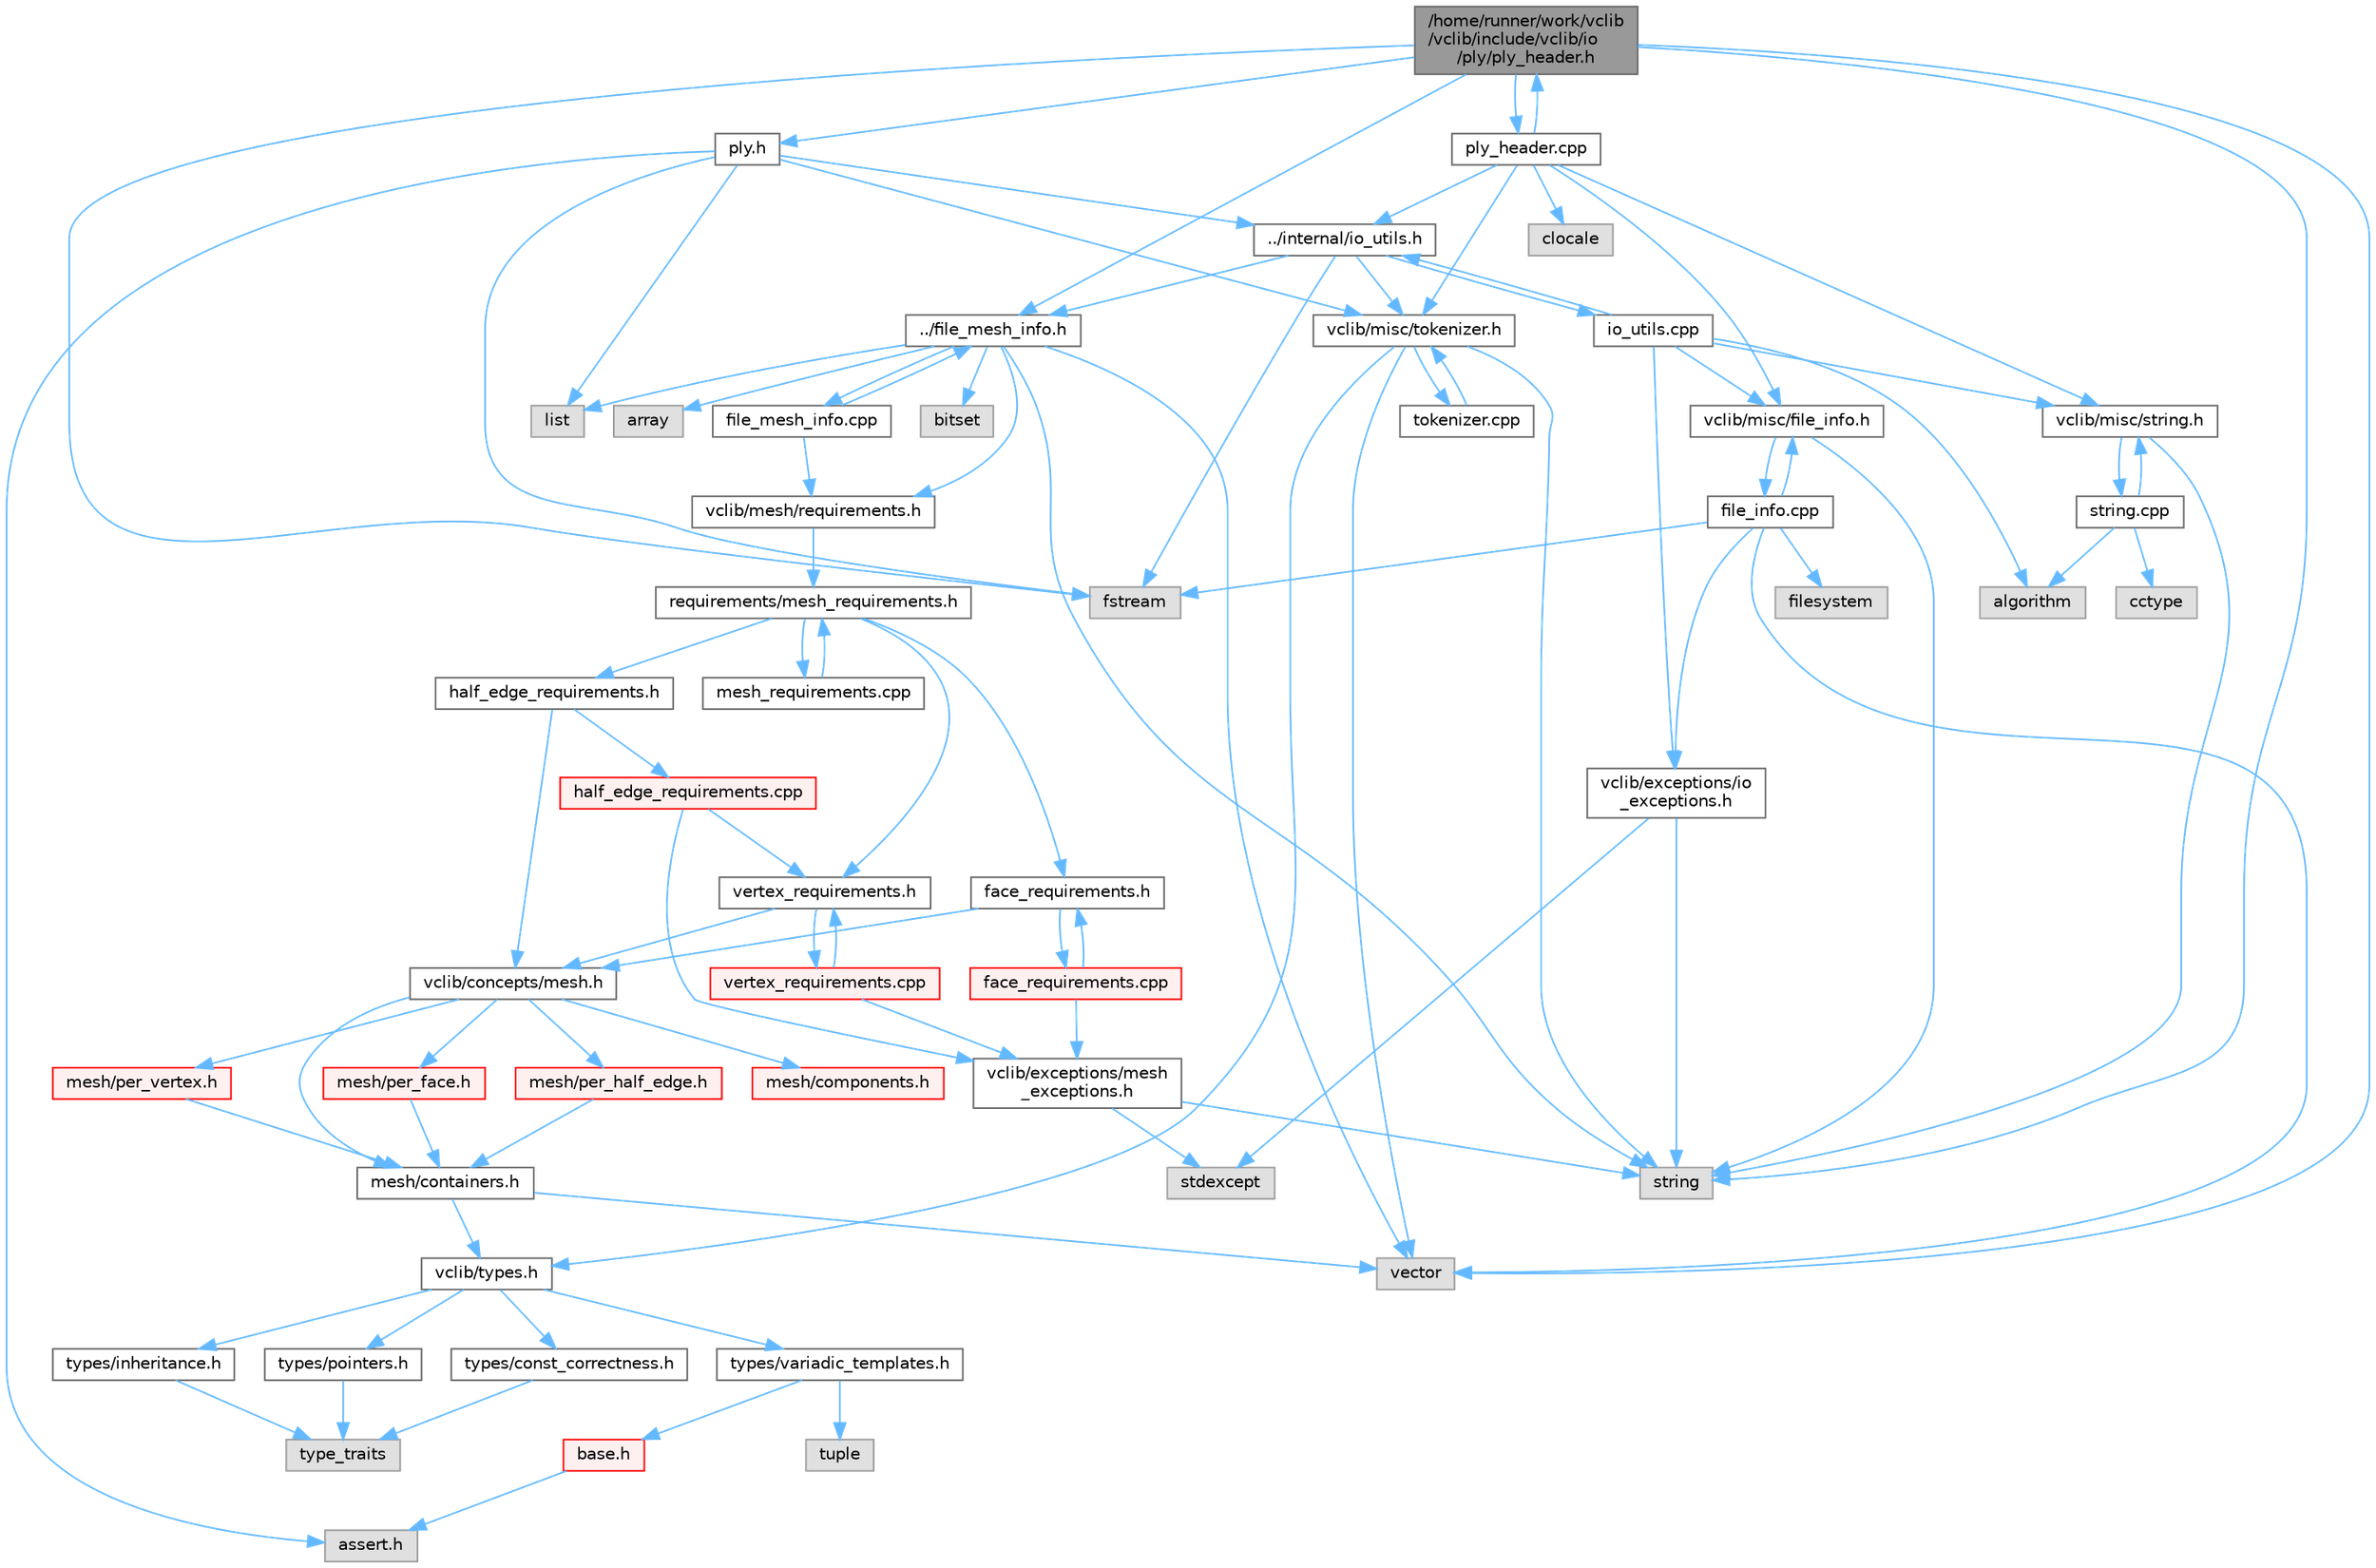 digraph "/home/runner/work/vclib/vclib/include/vclib/io/ply/ply_header.h"
{
 // LATEX_PDF_SIZE
  bgcolor="transparent";
  edge [fontname=Helvetica,fontsize=10,labelfontname=Helvetica,labelfontsize=10];
  node [fontname=Helvetica,fontsize=10,shape=box,height=0.2,width=0.4];
  Node1 [label="/home/runner/work/vclib\l/vclib/include/vclib/io\l/ply/ply_header.h",height=0.2,width=0.4,color="gray40", fillcolor="grey60", style="filled", fontcolor="black",tooltip=" "];
  Node1 -> Node2 [color="steelblue1",style="solid"];
  Node2 [label="vector",height=0.2,width=0.4,color="grey60", fillcolor="#E0E0E0", style="filled",tooltip=" "];
  Node1 -> Node3 [color="steelblue1",style="solid"];
  Node3 [label="string",height=0.2,width=0.4,color="grey60", fillcolor="#E0E0E0", style="filled",tooltip=" "];
  Node1 -> Node4 [color="steelblue1",style="solid"];
  Node4 [label="fstream",height=0.2,width=0.4,color="grey60", fillcolor="#E0E0E0", style="filled",tooltip=" "];
  Node1 -> Node5 [color="steelblue1",style="solid"];
  Node5 [label="../file_mesh_info.h",height=0.2,width=0.4,color="grey40", fillcolor="white", style="filled",URL="$file__mesh__info_8h.html",tooltip=" "];
  Node5 -> Node6 [color="steelblue1",style="solid"];
  Node6 [label="array",height=0.2,width=0.4,color="grey60", fillcolor="#E0E0E0", style="filled",tooltip=" "];
  Node5 -> Node7 [color="steelblue1",style="solid"];
  Node7 [label="list",height=0.2,width=0.4,color="grey60", fillcolor="#E0E0E0", style="filled",tooltip=" "];
  Node5 -> Node3 [color="steelblue1",style="solid"];
  Node5 -> Node2 [color="steelblue1",style="solid"];
  Node5 -> Node8 [color="steelblue1",style="solid"];
  Node8 [label="bitset",height=0.2,width=0.4,color="grey60", fillcolor="#E0E0E0", style="filled",tooltip=" "];
  Node5 -> Node9 [color="steelblue1",style="solid"];
  Node9 [label="vclib/mesh/requirements.h",height=0.2,width=0.4,color="grey40", fillcolor="white", style="filled",URL="$requirements_8h.html",tooltip=" "];
  Node9 -> Node10 [color="steelblue1",style="solid"];
  Node10 [label="requirements/mesh_requirements.h",height=0.2,width=0.4,color="grey40", fillcolor="white", style="filled",URL="$mesh__requirements_8h.html",tooltip=" "];
  Node10 -> Node11 [color="steelblue1",style="solid"];
  Node11 [label="half_edge_requirements.h",height=0.2,width=0.4,color="grey40", fillcolor="white", style="filled",URL="$half__edge__requirements_8h.html",tooltip=" "];
  Node11 -> Node12 [color="steelblue1",style="solid"];
  Node12 [label="vclib/concepts/mesh.h",height=0.2,width=0.4,color="grey40", fillcolor="white", style="filled",URL="$concepts_2mesh_8h.html",tooltip=" "];
  Node12 -> Node13 [color="steelblue1",style="solid"];
  Node13 [label="mesh/components.h",height=0.2,width=0.4,color="red", fillcolor="#FFF0F0", style="filled",URL="$concepts_2mesh_2components_8h.html",tooltip=" "];
  Node12 -> Node68 [color="steelblue1",style="solid"];
  Node68 [label="mesh/containers.h",height=0.2,width=0.4,color="grey40", fillcolor="white", style="filled",URL="$concepts_2mesh_2containers_8h.html",tooltip=" "];
  Node68 -> Node2 [color="steelblue1",style="solid"];
  Node68 -> Node16 [color="steelblue1",style="solid"];
  Node16 [label="vclib/types.h",height=0.2,width=0.4,color="grey40", fillcolor="white", style="filled",URL="$types_8h.html",tooltip=" "];
  Node16 -> Node17 [color="steelblue1",style="solid"];
  Node17 [label="types/const_correctness.h",height=0.2,width=0.4,color="grey40", fillcolor="white", style="filled",URL="$types_2const__correctness_8h.html",tooltip=" "];
  Node17 -> Node18 [color="steelblue1",style="solid"];
  Node18 [label="type_traits",height=0.2,width=0.4,color="grey60", fillcolor="#E0E0E0", style="filled",tooltip=" "];
  Node16 -> Node19 [color="steelblue1",style="solid"];
  Node19 [label="types/inheritance.h",height=0.2,width=0.4,color="grey40", fillcolor="white", style="filled",URL="$inheritance_8h.html",tooltip=" "];
  Node19 -> Node18 [color="steelblue1",style="solid"];
  Node16 -> Node20 [color="steelblue1",style="solid"];
  Node20 [label="types/pointers.h",height=0.2,width=0.4,color="grey40", fillcolor="white", style="filled",URL="$types_2pointers_8h.html",tooltip=" "];
  Node20 -> Node18 [color="steelblue1",style="solid"];
  Node16 -> Node21 [color="steelblue1",style="solid"];
  Node21 [label="types/variadic_templates.h",height=0.2,width=0.4,color="grey40", fillcolor="white", style="filled",URL="$variadic__templates_8h.html",tooltip=" "];
  Node21 -> Node22 [color="steelblue1",style="solid"];
  Node22 [label="base.h",height=0.2,width=0.4,color="red", fillcolor="#FFF0F0", style="filled",URL="$types_2base_8h.html",tooltip=" "];
  Node22 -> Node23 [color="steelblue1",style="solid"];
  Node23 [label="assert.h",height=0.2,width=0.4,color="grey60", fillcolor="#E0E0E0", style="filled",tooltip=" "];
  Node21 -> Node26 [color="steelblue1",style="solid"];
  Node26 [label="tuple",height=0.2,width=0.4,color="grey60", fillcolor="#E0E0E0", style="filled",tooltip=" "];
  Node12 -> Node69 [color="steelblue1",style="solid"];
  Node69 [label="mesh/per_face.h",height=0.2,width=0.4,color="red", fillcolor="#FFF0F0", style="filled",URL="$per__face_8h.html",tooltip=" "];
  Node69 -> Node68 [color="steelblue1",style="solid"];
  Node12 -> Node72 [color="steelblue1",style="solid"];
  Node72 [label="mesh/per_half_edge.h",height=0.2,width=0.4,color="red", fillcolor="#FFF0F0", style="filled",URL="$per__half__edge_8h.html",tooltip=" "];
  Node72 -> Node68 [color="steelblue1",style="solid"];
  Node12 -> Node74 [color="steelblue1",style="solid"];
  Node74 [label="mesh/per_vertex.h",height=0.2,width=0.4,color="red", fillcolor="#FFF0F0", style="filled",URL="$per__vertex_8h.html",tooltip=" "];
  Node74 -> Node68 [color="steelblue1",style="solid"];
  Node11 -> Node76 [color="steelblue1",style="solid"];
  Node76 [label="half_edge_requirements.cpp",height=0.2,width=0.4,color="red", fillcolor="#FFF0F0", style="filled",URL="$half__edge__requirements_8cpp.html",tooltip=" "];
  Node76 -> Node77 [color="steelblue1",style="solid"];
  Node77 [label="vertex_requirements.h",height=0.2,width=0.4,color="grey40", fillcolor="white", style="filled",URL="$vertex__requirements_8h.html",tooltip=" "];
  Node77 -> Node12 [color="steelblue1",style="solid"];
  Node77 -> Node78 [color="steelblue1",style="solid"];
  Node78 [label="vertex_requirements.cpp",height=0.2,width=0.4,color="red", fillcolor="#FFF0F0", style="filled",URL="$vertex__requirements_8cpp.html",tooltip=" "];
  Node78 -> Node77 [color="steelblue1",style="solid"];
  Node78 -> Node79 [color="steelblue1",style="solid"];
  Node79 [label="vclib/exceptions/mesh\l_exceptions.h",height=0.2,width=0.4,color="grey40", fillcolor="white", style="filled",URL="$mesh__exceptions_8h.html",tooltip=" "];
  Node79 -> Node80 [color="steelblue1",style="solid"];
  Node80 [label="stdexcept",height=0.2,width=0.4,color="grey60", fillcolor="#E0E0E0", style="filled",tooltip=" "];
  Node79 -> Node3 [color="steelblue1",style="solid"];
  Node76 -> Node79 [color="steelblue1",style="solid"];
  Node10 -> Node157 [color="steelblue1",style="solid"];
  Node157 [label="face_requirements.h",height=0.2,width=0.4,color="grey40", fillcolor="white", style="filled",URL="$face__requirements_8h.html",tooltip=" "];
  Node157 -> Node12 [color="steelblue1",style="solid"];
  Node157 -> Node158 [color="steelblue1",style="solid"];
  Node158 [label="face_requirements.cpp",height=0.2,width=0.4,color="red", fillcolor="#FFF0F0", style="filled",URL="$face__requirements_8cpp.html",tooltip=" "];
  Node158 -> Node157 [color="steelblue1",style="solid"];
  Node158 -> Node79 [color="steelblue1",style="solid"];
  Node10 -> Node77 [color="steelblue1",style="solid"];
  Node10 -> Node182 [color="steelblue1",style="solid"];
  Node182 [label="mesh_requirements.cpp",height=0.2,width=0.4,color="grey40", fillcolor="white", style="filled",URL="$mesh__requirements_8cpp.html",tooltip=" "];
  Node182 -> Node10 [color="steelblue1",style="solid"];
  Node5 -> Node183 [color="steelblue1",style="solid"];
  Node183 [label="file_mesh_info.cpp",height=0.2,width=0.4,color="grey40", fillcolor="white", style="filled",URL="$file__mesh__info_8cpp.html",tooltip=" "];
  Node183 -> Node5 [color="steelblue1",style="solid"];
  Node183 -> Node9 [color="steelblue1",style="solid"];
  Node1 -> Node184 [color="steelblue1",style="solid"];
  Node184 [label="ply.h",height=0.2,width=0.4,color="grey40", fillcolor="white", style="filled",URL="$ply_8h.html",tooltip=" "];
  Node184 -> Node23 [color="steelblue1",style="solid"];
  Node184 -> Node4 [color="steelblue1",style="solid"];
  Node184 -> Node7 [color="steelblue1",style="solid"];
  Node184 -> Node185 [color="steelblue1",style="solid"];
  Node185 [label="vclib/misc/tokenizer.h",height=0.2,width=0.4,color="grey40", fillcolor="white", style="filled",URL="$tokenizer_8h.html",tooltip=" "];
  Node185 -> Node3 [color="steelblue1",style="solid"];
  Node185 -> Node2 [color="steelblue1",style="solid"];
  Node185 -> Node16 [color="steelblue1",style="solid"];
  Node185 -> Node186 [color="steelblue1",style="solid"];
  Node186 [label="tokenizer.cpp",height=0.2,width=0.4,color="grey40", fillcolor="white", style="filled",URL="$tokenizer_8cpp.html",tooltip=" "];
  Node186 -> Node185 [color="steelblue1",style="solid"];
  Node184 -> Node187 [color="steelblue1",style="solid"];
  Node187 [label="../internal/io_utils.h",height=0.2,width=0.4,color="grey40", fillcolor="white", style="filled",URL="$io__utils_8h.html",tooltip=" "];
  Node187 -> Node4 [color="steelblue1",style="solid"];
  Node187 -> Node5 [color="steelblue1",style="solid"];
  Node187 -> Node185 [color="steelblue1",style="solid"];
  Node187 -> Node188 [color="steelblue1",style="solid"];
  Node188 [label="io_utils.cpp",height=0.2,width=0.4,color="grey40", fillcolor="white", style="filled",URL="$io__utils_8cpp.html",tooltip=" "];
  Node188 -> Node187 [color="steelblue1",style="solid"];
  Node188 -> Node97 [color="steelblue1",style="solid"];
  Node97 [label="algorithm",height=0.2,width=0.4,color="grey60", fillcolor="#E0E0E0", style="filled",tooltip=" "];
  Node188 -> Node189 [color="steelblue1",style="solid"];
  Node189 [label="vclib/exceptions/io\l_exceptions.h",height=0.2,width=0.4,color="grey40", fillcolor="white", style="filled",URL="$io__exceptions_8h.html",tooltip=" "];
  Node189 -> Node80 [color="steelblue1",style="solid"];
  Node189 -> Node3 [color="steelblue1",style="solid"];
  Node188 -> Node190 [color="steelblue1",style="solid"];
  Node190 [label="vclib/misc/file_info.h",height=0.2,width=0.4,color="grey40", fillcolor="white", style="filled",URL="$file__info_8h.html",tooltip=" "];
  Node190 -> Node3 [color="steelblue1",style="solid"];
  Node190 -> Node191 [color="steelblue1",style="solid"];
  Node191 [label="file_info.cpp",height=0.2,width=0.4,color="grey40", fillcolor="white", style="filled",URL="$file__info_8cpp.html",tooltip=" "];
  Node191 -> Node190 [color="steelblue1",style="solid"];
  Node191 -> Node4 [color="steelblue1",style="solid"];
  Node191 -> Node192 [color="steelblue1",style="solid"];
  Node192 [label="filesystem",height=0.2,width=0.4,color="grey60", fillcolor="#E0E0E0", style="filled",tooltip=" "];
  Node191 -> Node2 [color="steelblue1",style="solid"];
  Node191 -> Node189 [color="steelblue1",style="solid"];
  Node188 -> Node193 [color="steelblue1",style="solid"];
  Node193 [label="vclib/misc/string.h",height=0.2,width=0.4,color="grey40", fillcolor="white", style="filled",URL="$string_8h.html",tooltip=" "];
  Node193 -> Node3 [color="steelblue1",style="solid"];
  Node193 -> Node194 [color="steelblue1",style="solid"];
  Node194 [label="string.cpp",height=0.2,width=0.4,color="grey40", fillcolor="white", style="filled",URL="$string_8cpp.html",tooltip=" "];
  Node194 -> Node193 [color="steelblue1",style="solid"];
  Node194 -> Node97 [color="steelblue1",style="solid"];
  Node194 -> Node195 [color="steelblue1",style="solid"];
  Node195 [label="cctype",height=0.2,width=0.4,color="grey60", fillcolor="#E0E0E0", style="filled",tooltip=" "];
  Node1 -> Node196 [color="steelblue1",style="solid"];
  Node196 [label="ply_header.cpp",height=0.2,width=0.4,color="grey40", fillcolor="white", style="filled",URL="$ply__header_8cpp.html",tooltip=" "];
  Node196 -> Node1 [color="steelblue1",style="solid"];
  Node196 -> Node197 [color="steelblue1",style="solid"];
  Node197 [label="clocale",height=0.2,width=0.4,color="grey60", fillcolor="#E0E0E0", style="filled",tooltip=" "];
  Node196 -> Node190 [color="steelblue1",style="solid"];
  Node196 -> Node193 [color="steelblue1",style="solid"];
  Node196 -> Node185 [color="steelblue1",style="solid"];
  Node196 -> Node187 [color="steelblue1",style="solid"];
}
